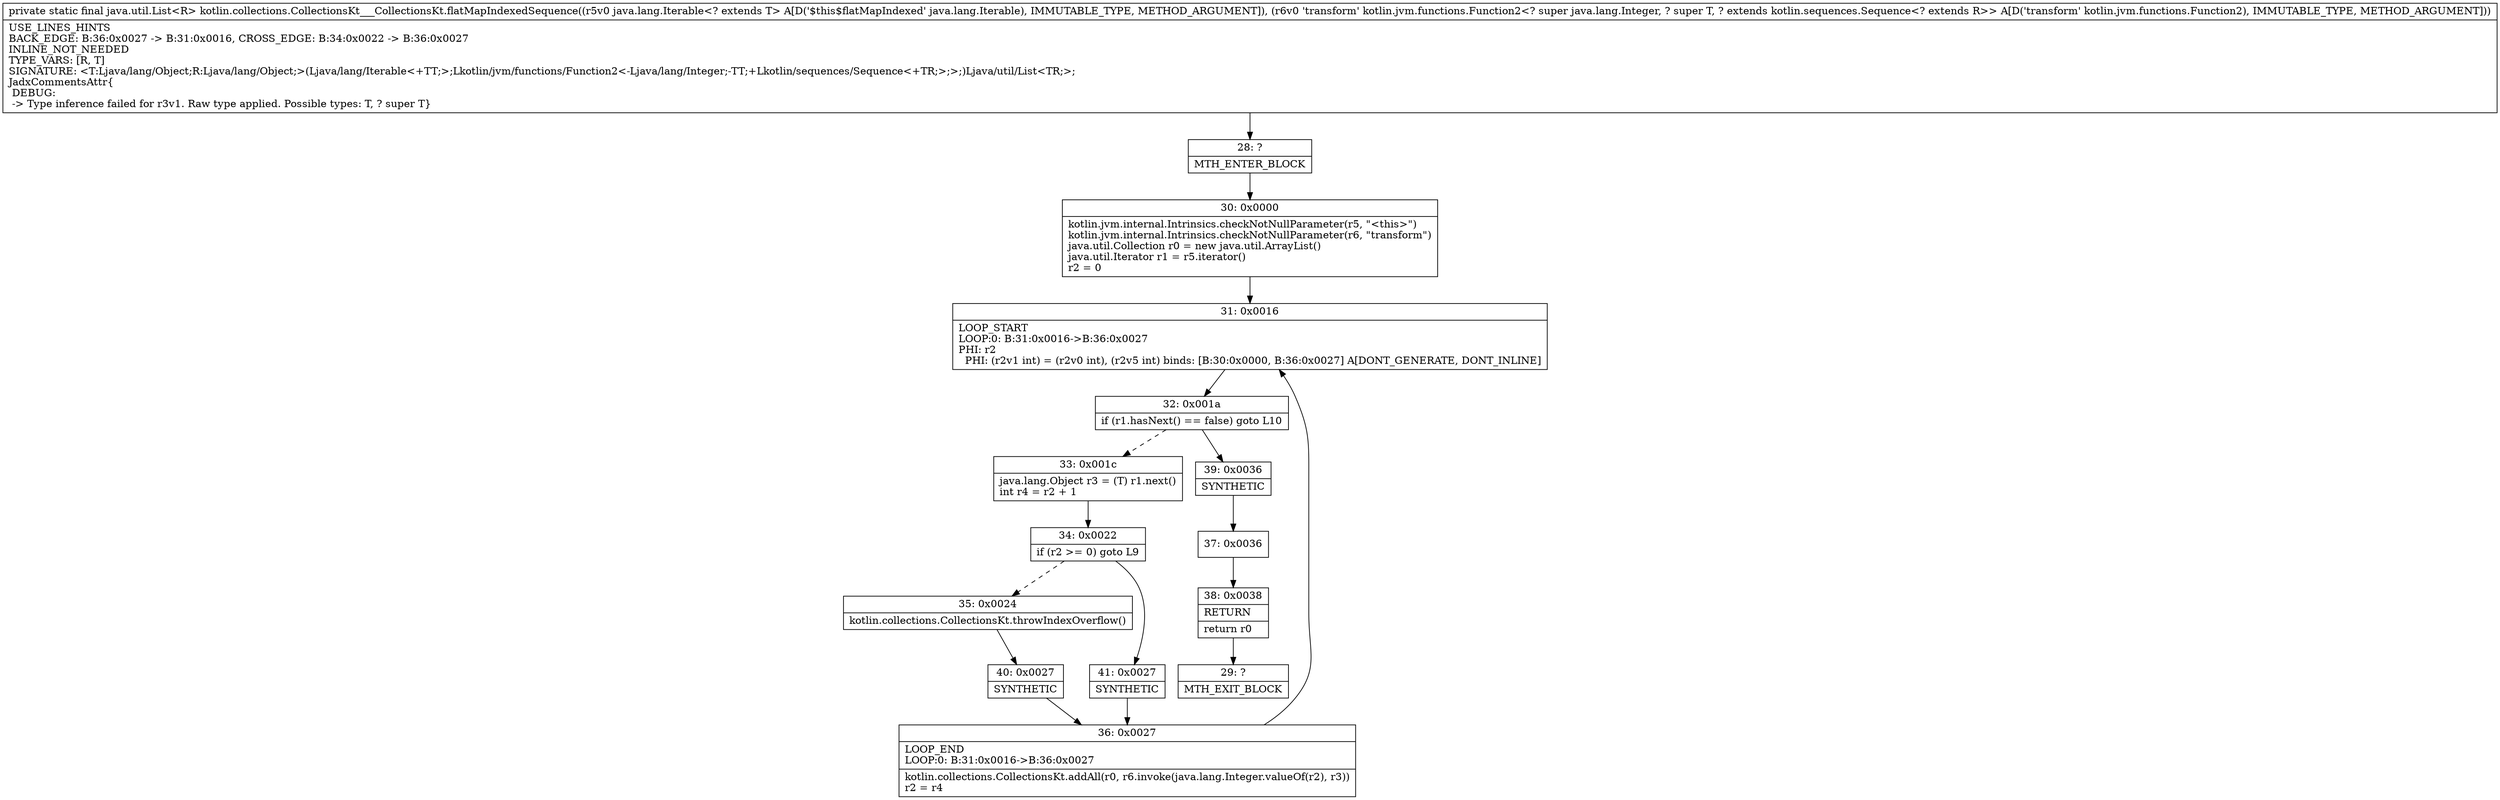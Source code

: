 digraph "CFG forkotlin.collections.CollectionsKt___CollectionsKt.flatMapIndexedSequence(Ljava\/lang\/Iterable;Lkotlin\/jvm\/functions\/Function2;)Ljava\/util\/List;" {
Node_28 [shape=record,label="{28\:\ ?|MTH_ENTER_BLOCK\l}"];
Node_30 [shape=record,label="{30\:\ 0x0000|kotlin.jvm.internal.Intrinsics.checkNotNullParameter(r5, \"\<this\>\")\lkotlin.jvm.internal.Intrinsics.checkNotNullParameter(r6, \"transform\")\ljava.util.Collection r0 = new java.util.ArrayList()\ljava.util.Iterator r1 = r5.iterator()\lr2 = 0\l}"];
Node_31 [shape=record,label="{31\:\ 0x0016|LOOP_START\lLOOP:0: B:31:0x0016\-\>B:36:0x0027\lPHI: r2 \l  PHI: (r2v1 int) = (r2v0 int), (r2v5 int) binds: [B:30:0x0000, B:36:0x0027] A[DONT_GENERATE, DONT_INLINE]\l}"];
Node_32 [shape=record,label="{32\:\ 0x001a|if (r1.hasNext() == false) goto L10\l}"];
Node_33 [shape=record,label="{33\:\ 0x001c|java.lang.Object r3 = (T) r1.next()\lint r4 = r2 + 1\l}"];
Node_34 [shape=record,label="{34\:\ 0x0022|if (r2 \>= 0) goto L9\l}"];
Node_35 [shape=record,label="{35\:\ 0x0024|kotlin.collections.CollectionsKt.throwIndexOverflow()\l}"];
Node_40 [shape=record,label="{40\:\ 0x0027|SYNTHETIC\l}"];
Node_36 [shape=record,label="{36\:\ 0x0027|LOOP_END\lLOOP:0: B:31:0x0016\-\>B:36:0x0027\l|kotlin.collections.CollectionsKt.addAll(r0, r6.invoke(java.lang.Integer.valueOf(r2), r3))\lr2 = r4\l}"];
Node_41 [shape=record,label="{41\:\ 0x0027|SYNTHETIC\l}"];
Node_39 [shape=record,label="{39\:\ 0x0036|SYNTHETIC\l}"];
Node_37 [shape=record,label="{37\:\ 0x0036}"];
Node_38 [shape=record,label="{38\:\ 0x0038|RETURN\l|return r0\l}"];
Node_29 [shape=record,label="{29\:\ ?|MTH_EXIT_BLOCK\l}"];
MethodNode[shape=record,label="{private static final java.util.List\<R\> kotlin.collections.CollectionsKt___CollectionsKt.flatMapIndexedSequence((r5v0 java.lang.Iterable\<? extends T\> A[D('$this$flatMapIndexed' java.lang.Iterable), IMMUTABLE_TYPE, METHOD_ARGUMENT]), (r6v0 'transform' kotlin.jvm.functions.Function2\<? super java.lang.Integer, ? super T, ? extends kotlin.sequences.Sequence\<? extends R\>\> A[D('transform' kotlin.jvm.functions.Function2), IMMUTABLE_TYPE, METHOD_ARGUMENT]))  | USE_LINES_HINTS\lBACK_EDGE: B:36:0x0027 \-\> B:31:0x0016, CROSS_EDGE: B:34:0x0022 \-\> B:36:0x0027\lINLINE_NOT_NEEDED\lTYPE_VARS: [R, T]\lSIGNATURE: \<T:Ljava\/lang\/Object;R:Ljava\/lang\/Object;\>(Ljava\/lang\/Iterable\<+TT;\>;Lkotlin\/jvm\/functions\/Function2\<\-Ljava\/lang\/Integer;\-TT;+Lkotlin\/sequences\/Sequence\<+TR;\>;\>;)Ljava\/util\/List\<TR;\>;\lJadxCommentsAttr\{\l DEBUG: \l \-\> Type inference failed for r3v1. Raw type applied. Possible types: T, ? super T\}\l}"];
MethodNode -> Node_28;Node_28 -> Node_30;
Node_30 -> Node_31;
Node_31 -> Node_32;
Node_32 -> Node_33[style=dashed];
Node_32 -> Node_39;
Node_33 -> Node_34;
Node_34 -> Node_35[style=dashed];
Node_34 -> Node_41;
Node_35 -> Node_40;
Node_40 -> Node_36;
Node_36 -> Node_31;
Node_41 -> Node_36;
Node_39 -> Node_37;
Node_37 -> Node_38;
Node_38 -> Node_29;
}

